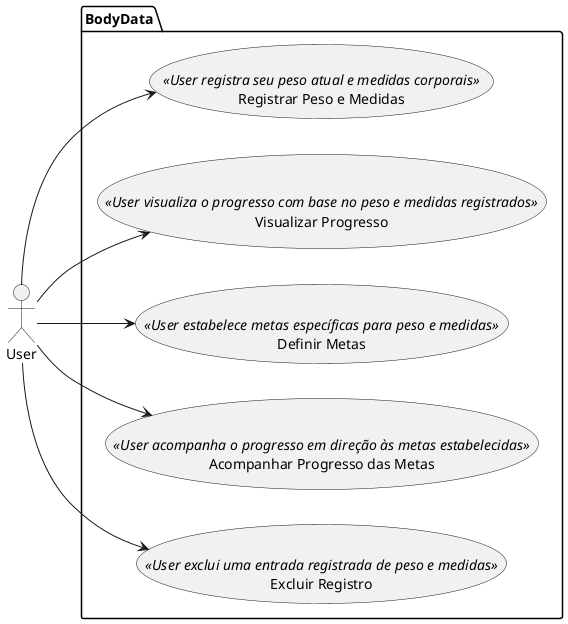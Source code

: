 @startuml
left to right direction

actor User as u

package "BodyData" {
  usecase "Registrar Peso e Medidas" as UC1 <<User registra seu peso atual e medidas corporais>>

  usecase "Visualizar Progresso" as UC2 <<User visualiza o progresso com base no peso e medidas registrados>>

  usecase "Definir Metas" as UC3 <<User estabelece metas específicas para peso e medidas>>

  usecase "Acompanhar Progresso das Metas" as UC4 <<User acompanha o progresso em direção às metas estabelecidas>>

  usecase "Excluir Registro" as UC5 <<User exclui uma entrada registrada de peso e medidas>>

}

u --> UC1
u --> UC2
u --> UC3
u --> UC4
u --> UC5

@enduml
